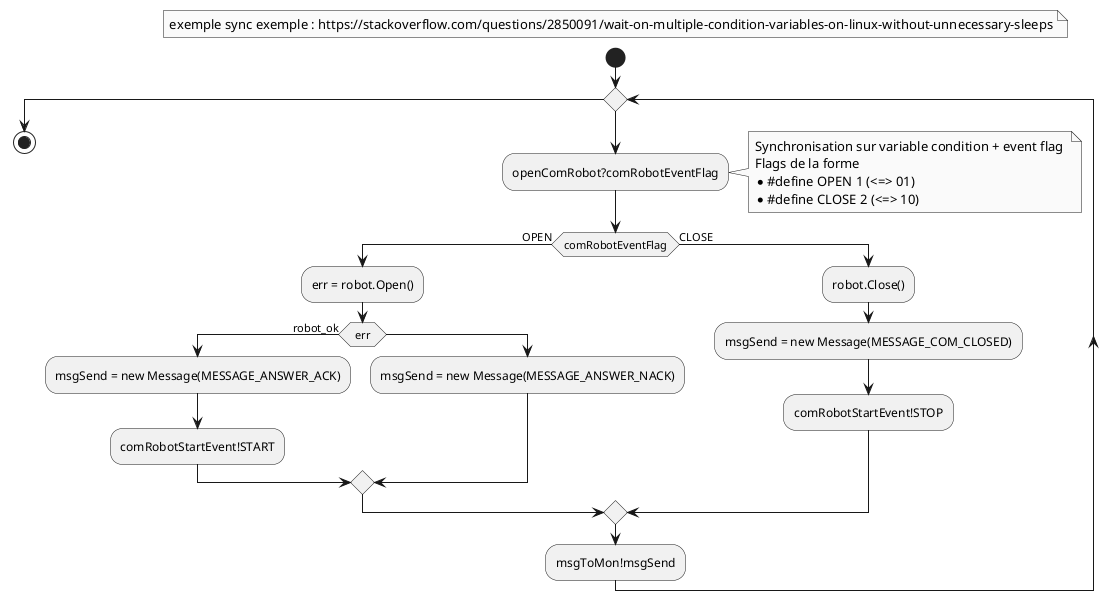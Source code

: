 @startuml th_com_robot

skinparam monochrome true
floating note : exemple sync exemple : https://stackoverflow.com/questions/2850091/wait-on-multiple-condition-variables-on-linux-without-unnecessary-sleeps
start

while( )
    :openComRobot?comRobotEventFlag;
    note right
        Synchronisation sur variable condition + event flag 
        Flags de la forme 
        * #define OPEN 1 (<=> 01)
        * #define CLOSE 2 (<=> 10)
    end note
    if (comRobotEventFlag) then (OPEN)
    :err = robot.Open();
        if (err) then (robot_ok)
        :msgSend = new Message(MESSAGE_ANSWER_ACK);
        :comRobotStartEvent!START;
        else
            :msgSend = new Message(MESSAGE_ANSWER_NACK);
        endif
    else (CLOSE)
        :robot.Close();
        :msgSend = new Message(MESSAGE_COM_CLOSED);
        :comRobotStartEvent!STOP;
        'Check message type
    endif
    :msgToMon!msgSend;
endwhile
stop
@enduml
